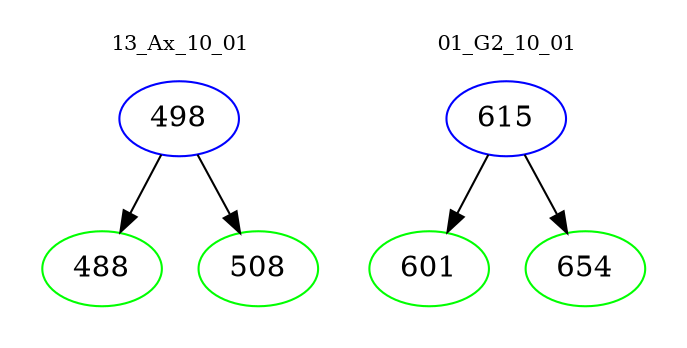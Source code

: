 digraph{
subgraph cluster_0 {
color = white
label = "13_Ax_10_01";
fontsize=10;
T0_498 [label="498", color="blue"]
T0_498 -> T0_488 [color="black"]
T0_488 [label="488", color="green"]
T0_498 -> T0_508 [color="black"]
T0_508 [label="508", color="green"]
}
subgraph cluster_1 {
color = white
label = "01_G2_10_01";
fontsize=10;
T1_615 [label="615", color="blue"]
T1_615 -> T1_601 [color="black"]
T1_601 [label="601", color="green"]
T1_615 -> T1_654 [color="black"]
T1_654 [label="654", color="green"]
}
}
